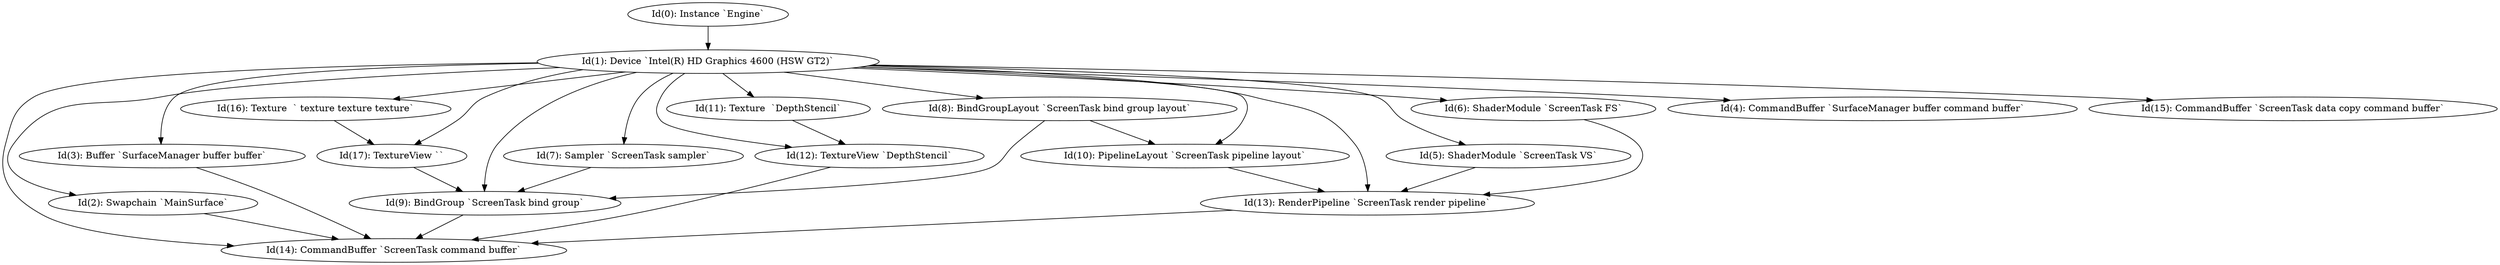     digraph {
        0 [ label = "Id(0): Instance `Engine`" ]
        1 [ label = "Id(1): Device `Intel(R) HD Graphics 4600 (HSW GT2)`" ]
        2 [ label = "Id(2): Swapchain `MainSurface`" ]
        3 [ label = "Id(3): Buffer `SurfaceManager buffer buffer`" ]
        4 [ label = "Id(4): CommandBuffer `SurfaceManager buffer command buffer`" ]
        5 [ label = "Id(5): ShaderModule `ScreenTask VS`" ]
        6 [ label = "Id(6): ShaderModule `ScreenTask FS`" ]
        7 [ label = "Id(7): Sampler `ScreenTask sampler`" ]
        8 [ label = "Id(8): BindGroupLayout `ScreenTask bind group layout`" ]
        9 [ label = "Id(9): BindGroup `ScreenTask bind group`" ]
        10 [ label = "Id(10): PipelineLayout `ScreenTask pipeline layout`" ]
        11 [ label = "Id(11): Texture  `DepthStencil`" ]
        12 [ label = "Id(12): TextureView `DepthStencil`" ]
        13 [ label = "Id(13): RenderPipeline `ScreenTask render pipeline`" ]
        14 [ label = "Id(14): CommandBuffer `ScreenTask command buffer`" ]
        15 [ label = "Id(15): CommandBuffer `ScreenTask data copy command buffer`" ]
        16 [ label = "Id(16): Texture  ` texture texture texture`" ]
        17 [ label = "Id(17): TextureView ``" ]
        0 -> 1 [ ]
        1 -> 2 [ ]
        1 -> 3 [ ]
        1 -> 4 [ ]
        1 -> 5 [ ]
        1 -> 6 [ ]
        1 -> 7 [ ]
        1 -> 8 [ ]
        1 -> 9 [ ]
        8 -> 9 [ ]
        7 -> 9 [ ]
        1 -> 10 [ ]
        8 -> 10 [ ]
        1 -> 11 [ ]
        1 -> 12 [ ]
        11 -> 12 [ ]
        1 -> 13 [ ]
        10 -> 13 [ ]
        5 -> 13 [ ]
        1 -> 14 [ ]
        12 -> 14 [ ]
        2 -> 14 [ ]
        1 -> 15 [ ]
        1 -> 16 [ ]
        1 -> 17 [ ]
        16 -> 17 [ ]
        17 -> 9 [ ]
        6 -> 13 [ ]
        3 -> 14 [ ]
        13 -> 14 [ ]
        9 -> 14 [ ]
    }

